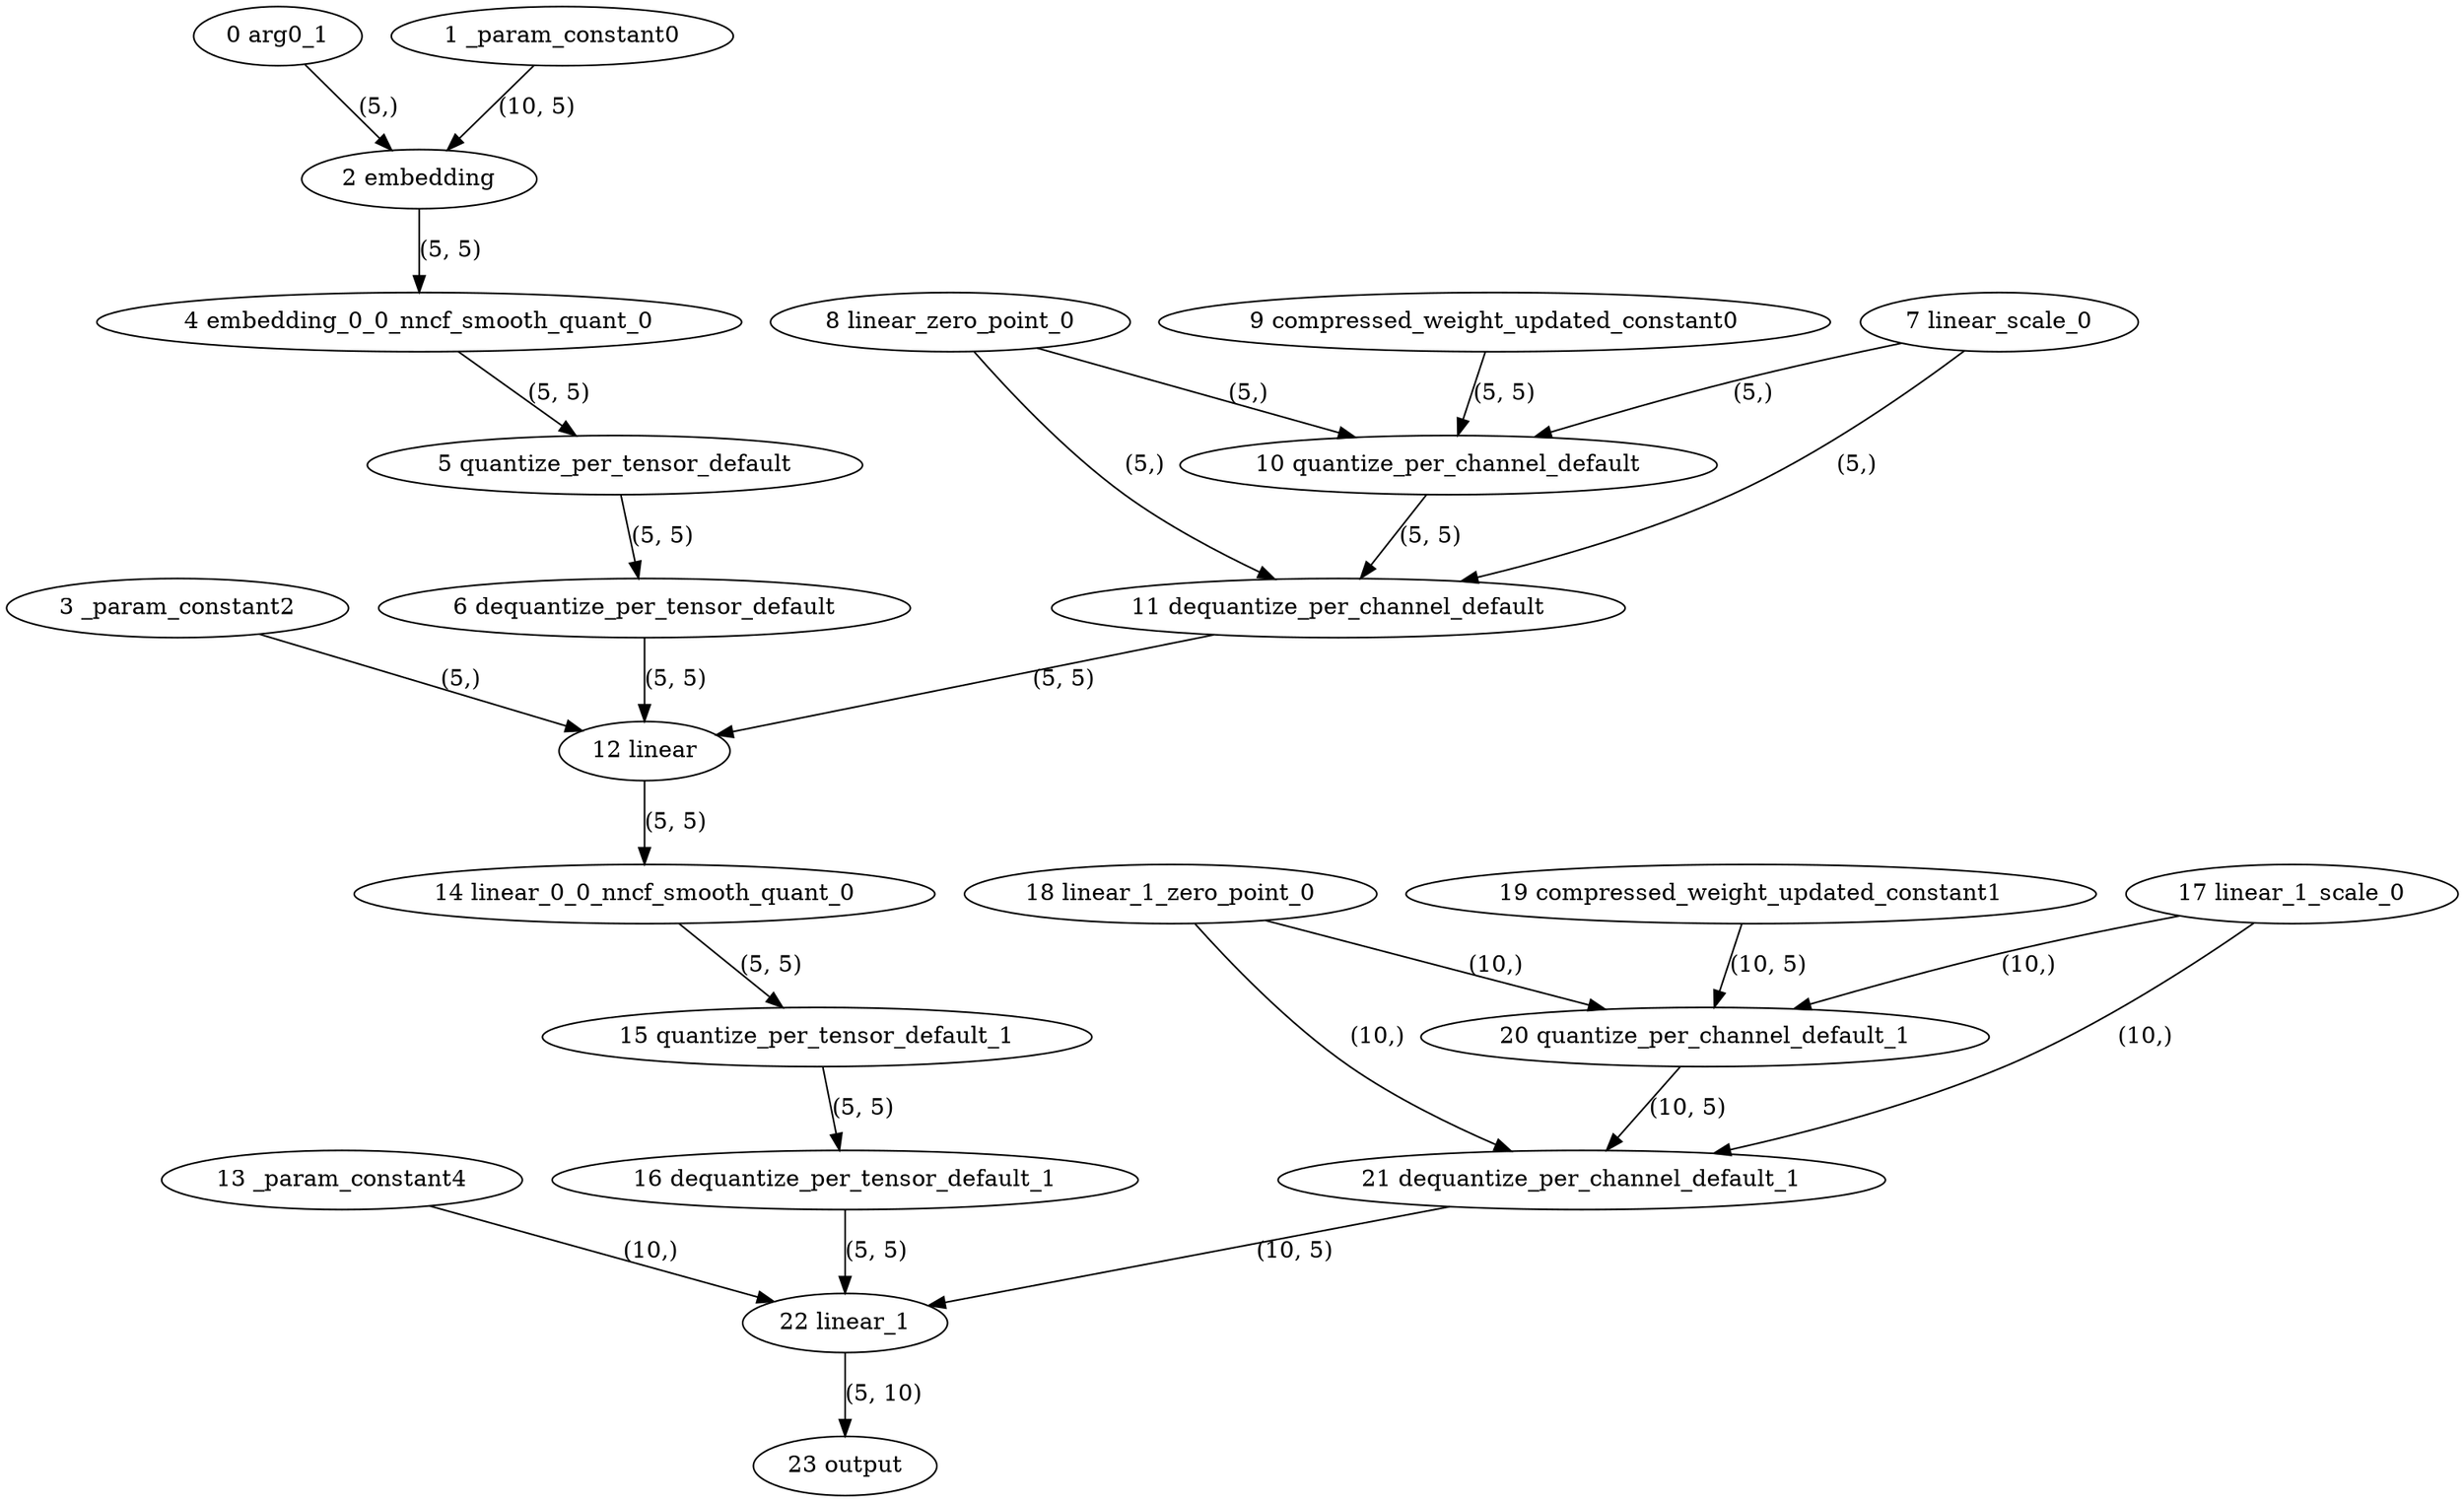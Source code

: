strict digraph  {
"0 arg0_1" [id=0, type=input];
"1 _param_constant0" [id=1, type=get_attr];
"2 embedding" [id=2, type=embedding];
"3 _param_constant2" [id=3, type=get_attr];
"4 embedding_0_0_nncf_smooth_quant_0" [id=4, type=call_module];
"5 quantize_per_tensor_default" [id=5, type=quantize_per_tensor];
"6 dequantize_per_tensor_default" [id=6, type=dequantize_per_tensor];
"7 linear_scale_0" [id=7, type=get_attr];
"8 linear_zero_point_0" [id=8, type=get_attr];
"9 compressed_weight_updated_constant0" [id=9, type=get_attr];
"10 quantize_per_channel_default" [id=10, type=quantize_per_channel];
"11 dequantize_per_channel_default" [id=11, type=dequantize_per_channel];
"12 linear" [id=12, type=linear];
"13 _param_constant4" [id=13, type=get_attr];
"14 linear_0_0_nncf_smooth_quant_0" [id=14, type=call_module];
"15 quantize_per_tensor_default_1" [id=15, type=quantize_per_tensor];
"16 dequantize_per_tensor_default_1" [id=16, type=dequantize_per_tensor];
"17 linear_1_scale_0" [id=17, type=get_attr];
"18 linear_1_zero_point_0" [id=18, type=get_attr];
"19 compressed_weight_updated_constant1" [id=19, type=get_attr];
"20 quantize_per_channel_default_1" [id=20, type=quantize_per_channel];
"21 dequantize_per_channel_default_1" [id=21, type=dequantize_per_channel];
"22 linear_1" [id=22, type=linear];
"23 output" [id=23, type=output];
"0 arg0_1" -> "2 embedding"  [label="(5,)", style=solid];
"1 _param_constant0" -> "2 embedding"  [label="(10, 5)", style=solid];
"2 embedding" -> "4 embedding_0_0_nncf_smooth_quant_0"  [label="(5, 5)", style=solid];
"3 _param_constant2" -> "12 linear"  [label="(5,)", style=solid];
"4 embedding_0_0_nncf_smooth_quant_0" -> "5 quantize_per_tensor_default"  [label="(5, 5)", style=solid];
"5 quantize_per_tensor_default" -> "6 dequantize_per_tensor_default"  [label="(5, 5)", style=solid];
"6 dequantize_per_tensor_default" -> "12 linear"  [label="(5, 5)", style=solid];
"7 linear_scale_0" -> "10 quantize_per_channel_default"  [label="(5,)", style=solid];
"7 linear_scale_0" -> "11 dequantize_per_channel_default"  [label="(5,)", style=solid];
"8 linear_zero_point_0" -> "10 quantize_per_channel_default"  [label="(5,)", style=solid];
"8 linear_zero_point_0" -> "11 dequantize_per_channel_default"  [label="(5,)", style=solid];
"9 compressed_weight_updated_constant0" -> "10 quantize_per_channel_default"  [label="(5, 5)", style=solid];
"10 quantize_per_channel_default" -> "11 dequantize_per_channel_default"  [label="(5, 5)", style=solid];
"11 dequantize_per_channel_default" -> "12 linear"  [label="(5, 5)", style=solid];
"12 linear" -> "14 linear_0_0_nncf_smooth_quant_0"  [label="(5, 5)", style=solid];
"13 _param_constant4" -> "22 linear_1"  [label="(10,)", style=solid];
"14 linear_0_0_nncf_smooth_quant_0" -> "15 quantize_per_tensor_default_1"  [label="(5, 5)", style=solid];
"15 quantize_per_tensor_default_1" -> "16 dequantize_per_tensor_default_1"  [label="(5, 5)", style=solid];
"16 dequantize_per_tensor_default_1" -> "22 linear_1"  [label="(5, 5)", style=solid];
"17 linear_1_scale_0" -> "20 quantize_per_channel_default_1"  [label="(10,)", style=solid];
"17 linear_1_scale_0" -> "21 dequantize_per_channel_default_1"  [label="(10,)", style=solid];
"18 linear_1_zero_point_0" -> "20 quantize_per_channel_default_1"  [label="(10,)", style=solid];
"18 linear_1_zero_point_0" -> "21 dequantize_per_channel_default_1"  [label="(10,)", style=solid];
"19 compressed_weight_updated_constant1" -> "20 quantize_per_channel_default_1"  [label="(10, 5)", style=solid];
"20 quantize_per_channel_default_1" -> "21 dequantize_per_channel_default_1"  [label="(10, 5)", style=solid];
"21 dequantize_per_channel_default_1" -> "22 linear_1"  [label="(10, 5)", style=solid];
"22 linear_1" -> "23 output"  [label="(5, 10)", style=solid];
}
